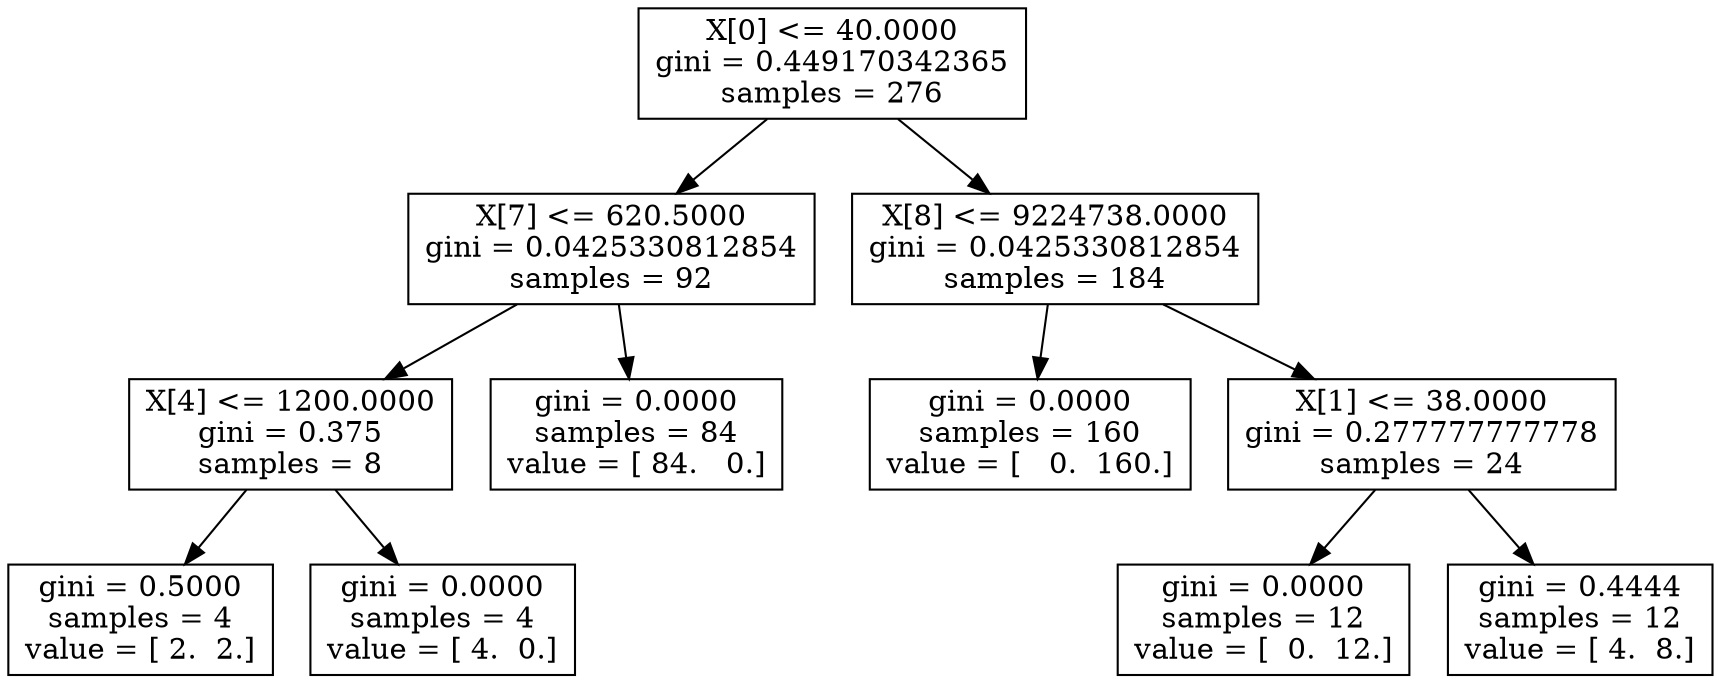 digraph Tree {
0 [label="X[0] <= 40.0000\ngini = 0.449170342365\nsamples = 276", shape="box"] ;
1 [label="X[7] <= 620.5000\ngini = 0.0425330812854\nsamples = 92", shape="box"] ;
0 -> 1 ;
2 [label="X[4] <= 1200.0000\ngini = 0.375\nsamples = 8", shape="box"] ;
1 -> 2 ;
3 [label="gini = 0.5000\nsamples = 4\nvalue = [ 2.  2.]", shape="box"] ;
2 -> 3 ;
4 [label="gini = 0.0000\nsamples = 4\nvalue = [ 4.  0.]", shape="box"] ;
2 -> 4 ;
5 [label="gini = 0.0000\nsamples = 84\nvalue = [ 84.   0.]", shape="box"] ;
1 -> 5 ;
6 [label="X[8] <= 9224738.0000\ngini = 0.0425330812854\nsamples = 184", shape="box"] ;
0 -> 6 ;
7 [label="gini = 0.0000\nsamples = 160\nvalue = [   0.  160.]", shape="box"] ;
6 -> 7 ;
8 [label="X[1] <= 38.0000\ngini = 0.277777777778\nsamples = 24", shape="box"] ;
6 -> 8 ;
9 [label="gini = 0.0000\nsamples = 12\nvalue = [  0.  12.]", shape="box"] ;
8 -> 9 ;
10 [label="gini = 0.4444\nsamples = 12\nvalue = [ 4.  8.]", shape="box"] ;
8 -> 10 ;
}